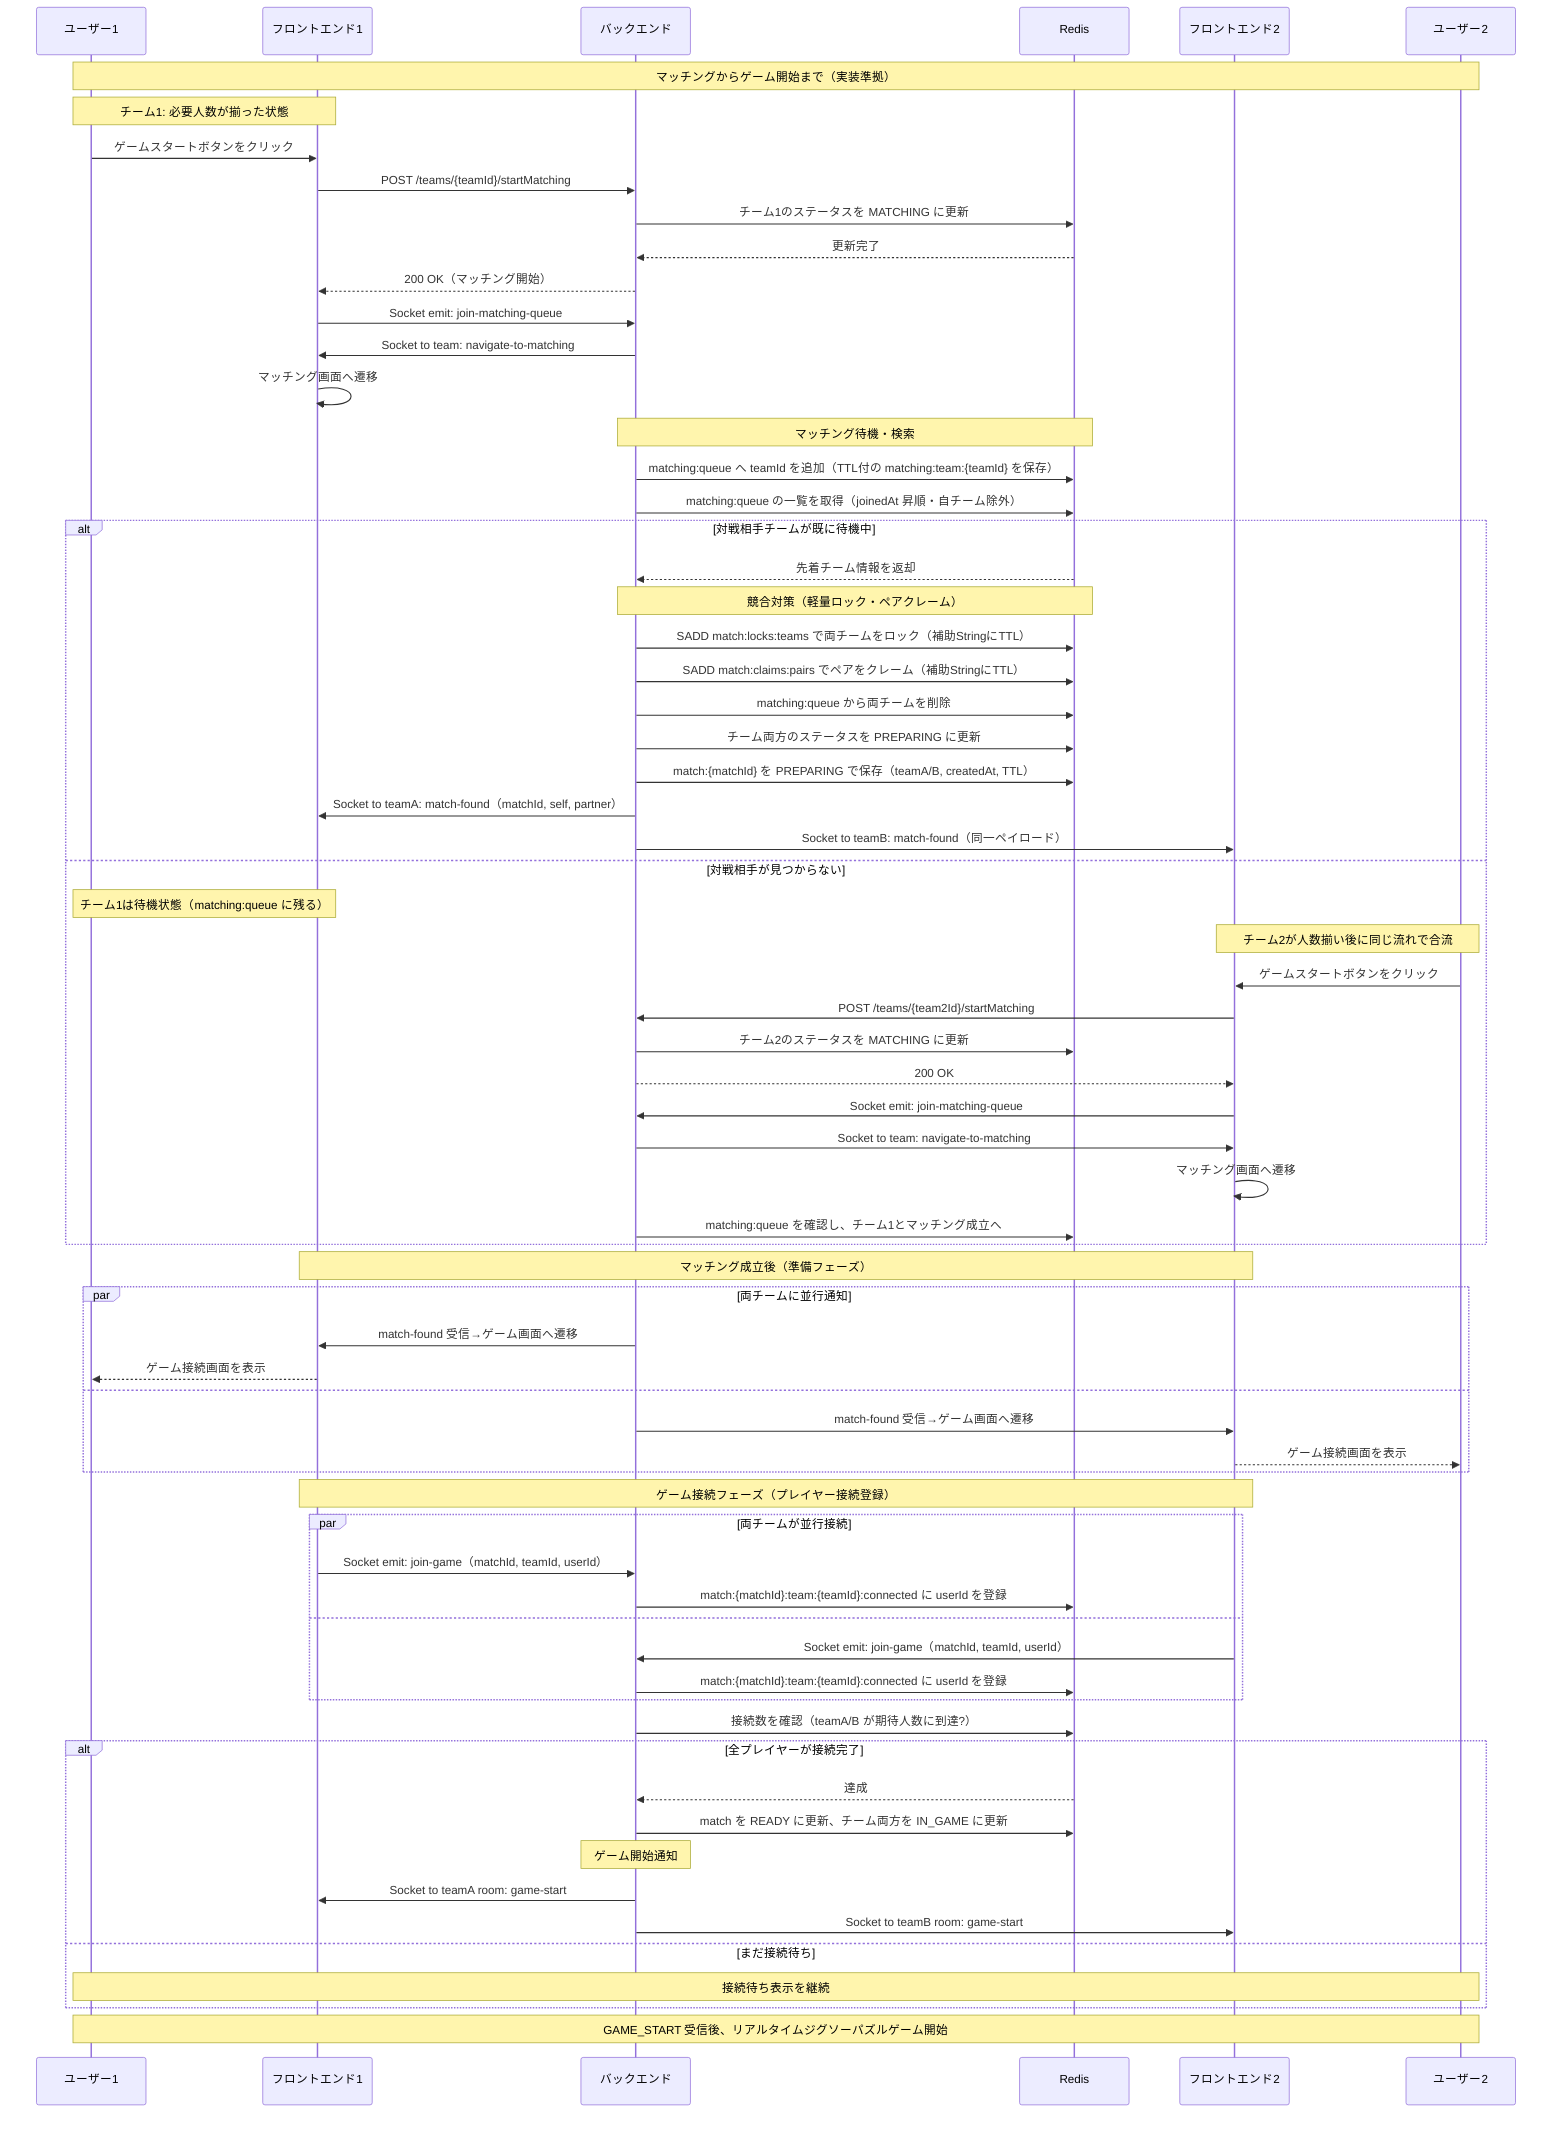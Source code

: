 %%{init: {'theme':'default', 'themeVariables': {'primaryColor': '#4f46e5', 'primaryTextColor': '#fff', 'primaryBorderColor': '#3730a3', 'lineColor': '#374151', 'secondaryColor': '#e5e7eb', 'tertiaryColor': '#f3f4f6'}}}%%

sequenceDiagram
    participant U1 as ユーザー1
    participant F1 as フロントエンド1
    participant B as バックエンド
    participant R as Redis
    participant F2 as フロントエンド2
    participant U2 as ユーザー2

    Note over U1,U2: マッチングからゲーム開始まで（実装準拠）

    Note over U1,F1: チーム1: 必要人数が揃った状態
    U1->>F1: ゲームスタートボタンをクリック
    F1->>B: POST /teams/{teamId}/startMatching
    B->>R: チーム1のステータスを MATCHING に更新
    R-->>B: 更新完了
    B-->>F1: 200 OK（マッチング開始）
    F1->>B: Socket emit: join-matching-queue
    B->>F1: Socket to team: navigate-to-matching
    F1->>F1: マッチング画面へ遷移

    Note over B,R: マッチング待機・検索
    B->>R: matching:queue へ teamId を追加（TTL付の matching:team:{teamId} を保存）
    B->>R: matching:queue の一覧を取得（joinedAt 昇順・自チーム除外）

    alt 対戦相手チームが既に待機中
        R-->>B: 先着チーム情報を返却
        Note over B,R: 競合対策（軽量ロック・ペアクレーム）
        B->>R: SADD match:locks:teams で両チームをロック（補助StringにTTL）
        B->>R: SADD match:claims:pairs でペアをクレーム（補助StringにTTL）
        B->>R: matching:queue から両チームを削除
        B->>R: チーム両方のステータスを PREPARING に更新
        B->>R: match:{matchId} を PREPARING で保存（teamA/B, createdAt, TTL）
        B->>F1: Socket to teamA: match-found（matchId, self, partner）
        B->>F2: Socket to teamB: match-found（同一ペイロード）
    else 対戦相手が見つからない
        Note over U1,F1: チーム1は待機状態（matching:queue に残る）
        Note over U2,F2: チーム2が人数揃い後に同じ流れで合流
        U2->>F2: ゲームスタートボタンをクリック
        F2->>B: POST /teams/{team2Id}/startMatching
        B->>R: チーム2のステータスを MATCHING に更新
        B-->>F2: 200 OK
        F2->>B: Socket emit: join-matching-queue
        B->>F2: Socket to team: navigate-to-matching
        F2->>F2: マッチング画面へ遷移
        B->>R: matching:queue を確認し、チーム1とマッチング成立へ
    end

    Note over F1,F2: マッチング成立後（準備フェーズ）
    par 両チームに並行通知
        B->>F1: match-found 受信→ゲーム画面へ遷移
        F1-->>U1: ゲーム接続画面を表示
    and
        B->>F2: match-found 受信→ゲーム画面へ遷移
        F2-->>U2: ゲーム接続画面を表示
    end

    Note over F1,F2: ゲーム接続フェーズ（プレイヤー接続登録）
    par 両チームが並行接続
        F1->>B: Socket emit: join-game（matchId, teamId, userId）
        B->>R: match:{matchId}:team:{teamId}:connected に userId を登録
    and
        F2->>B: Socket emit: join-game（matchId, teamId, userId）
        B->>R: match:{matchId}:team:{teamId}:connected に userId を登録
    end

    B->>R: 接続数を確認（teamA/B が期待人数に到達?）
    alt 全プレイヤーが接続完了
        R-->>B: 達成
        B->>R: match を READY に更新、チーム両方を IN_GAME に更新
        Note over B: ゲーム開始通知
        B->>F1: Socket to teamA room: game-start
        B->>F2: Socket to teamB room: game-start
    else まだ接続待ち
        Note over U1,U2: 接続待ち表示を継続
    end

    Note over U1,U2: GAME_START 受信後、リアルタイムジグソーパズルゲーム開始